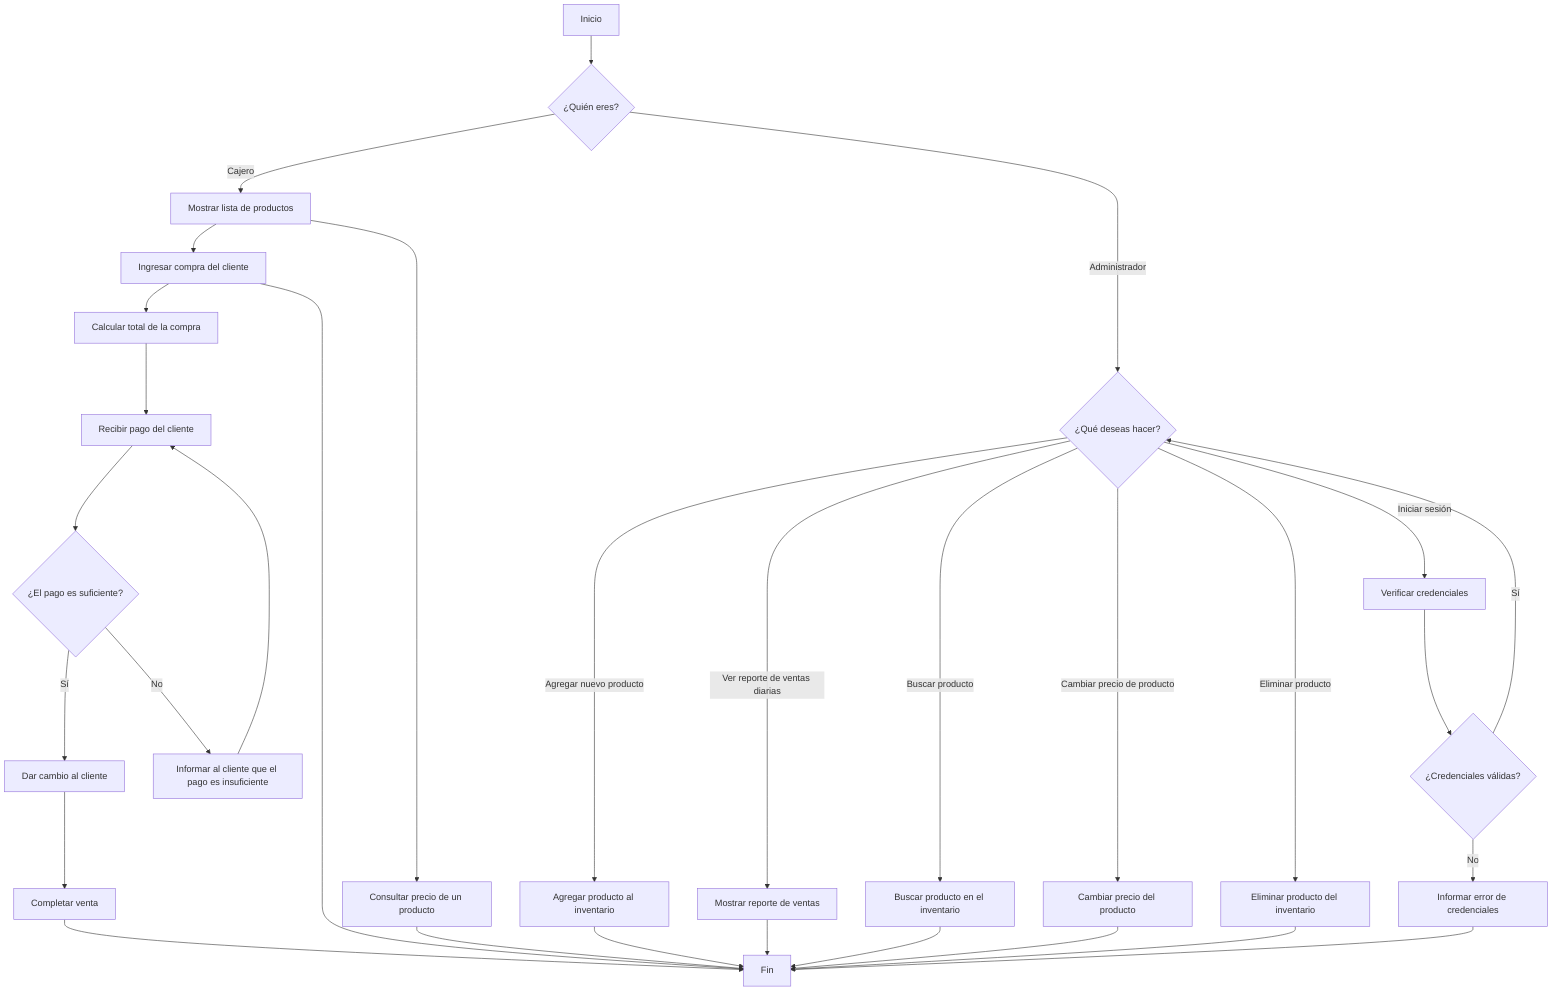 flowchart TD
    A[Inicio] --> B{¿Quién eres?}
    B -->|Cajero| C[Mostrar lista de productos]
    C --> D[Ingresar compra del cliente]
    D --> E[Calcular total de la compra]
    E --> F[Recibir pago del cliente]
    F --> G{¿El pago es suficiente?}
    G -->|Sí| H[Dar cambio al cliente]
    G -->|No| I[Informar al cliente que el pago es insuficiente]
    I --> F
    H --> J[Completar venta]
    J --> K[Fin]
    B -->|Administrador| L{¿Qué deseas hacer?}
    L -->|Agregar nuevo producto| M[Agregar producto al inventario]
    L -->|Ver reporte de ventas diarias| N[Mostrar reporte de ventas]
    L -->|Buscar producto| O[Buscar producto en el inventario]
    L -->|Cambiar precio de producto| P[Cambiar precio del producto]
    L -->|Eliminar producto| Q[Eliminar producto del inventario]
    L -->|Iniciar sesión| R[Verificar credenciales]
    R --> S{¿Credenciales válidas?}
    S -->|Sí| L
    S -->|No| T[Informar error de credenciales]
    T --> K
    M --> K
    N --> K
    O --> K
    P --> K
    Q --> K
    C --> U[Consultar precio de un producto]
    U --> K
    D --> K